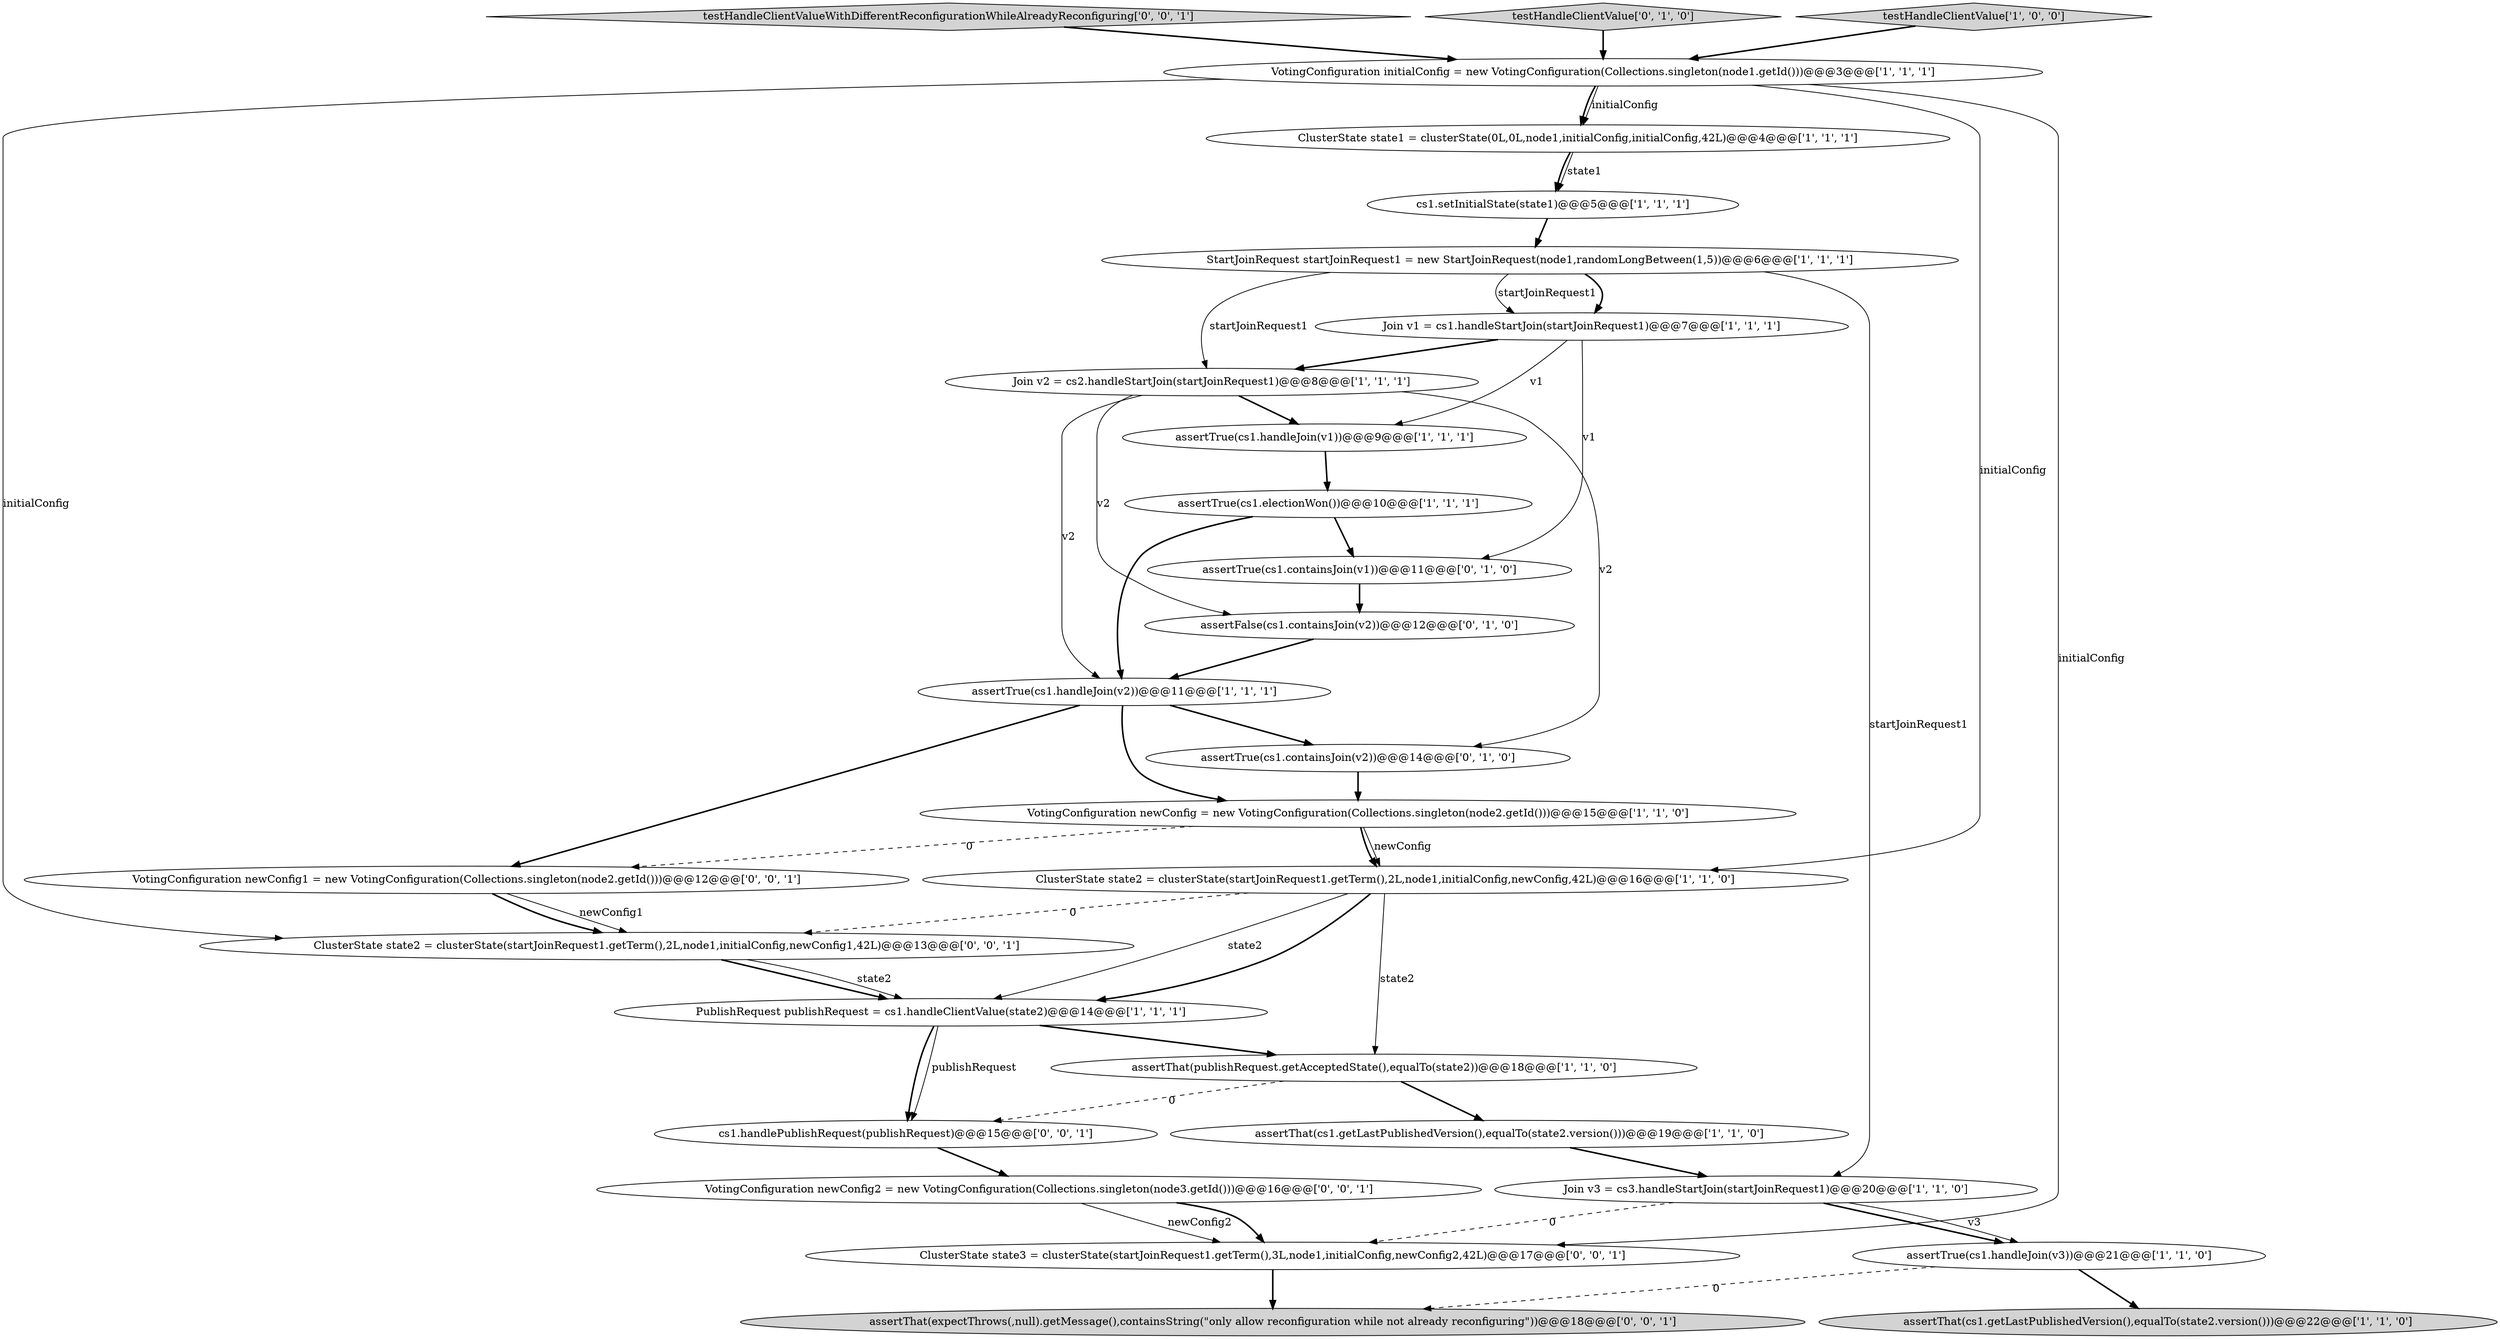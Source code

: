digraph {
0 [style = filled, label = "ClusterState state1 = clusterState(0L,0L,node1,initialConfig,initialConfig,42L)@@@4@@@['1', '1', '1']", fillcolor = white, shape = ellipse image = "AAA0AAABBB1BBB"];
21 [style = filled, label = "assertFalse(cs1.containsJoin(v2))@@@12@@@['0', '1', '0']", fillcolor = white, shape = ellipse image = "AAA1AAABBB2BBB"];
28 [style = filled, label = "VotingConfiguration newConfig2 = new VotingConfiguration(Collections.singleton(node3.getId()))@@@16@@@['0', '0', '1']", fillcolor = white, shape = ellipse image = "AAA0AAABBB3BBB"];
11 [style = filled, label = "cs1.setInitialState(state1)@@@5@@@['1', '1', '1']", fillcolor = white, shape = ellipse image = "AAA0AAABBB1BBB"];
3 [style = filled, label = "assertThat(publishRequest.getAcceptedState(),equalTo(state2))@@@18@@@['1', '1', '0']", fillcolor = white, shape = ellipse image = "AAA0AAABBB1BBB"];
23 [style = filled, label = "ClusterState state3 = clusterState(startJoinRequest1.getTerm(),3L,node1,initialConfig,newConfig2,42L)@@@17@@@['0', '0', '1']", fillcolor = white, shape = ellipse image = "AAA0AAABBB3BBB"];
8 [style = filled, label = "VotingConfiguration newConfig = new VotingConfiguration(Collections.singleton(node2.getId()))@@@15@@@['1', '1', '0']", fillcolor = white, shape = ellipse image = "AAA0AAABBB1BBB"];
16 [style = filled, label = "ClusterState state2 = clusterState(startJoinRequest1.getTerm(),2L,node1,initialConfig,newConfig,42L)@@@16@@@['1', '1', '0']", fillcolor = white, shape = ellipse image = "AAA0AAABBB1BBB"];
5 [style = filled, label = "Join v1 = cs1.handleStartJoin(startJoinRequest1)@@@7@@@['1', '1', '1']", fillcolor = white, shape = ellipse image = "AAA0AAABBB1BBB"];
1 [style = filled, label = "Join v3 = cs3.handleStartJoin(startJoinRequest1)@@@20@@@['1', '1', '0']", fillcolor = white, shape = ellipse image = "AAA0AAABBB1BBB"];
14 [style = filled, label = "StartJoinRequest startJoinRequest1 = new StartJoinRequest(node1,randomLongBetween(1,5))@@@6@@@['1', '1', '1']", fillcolor = white, shape = ellipse image = "AAA0AAABBB1BBB"];
7 [style = filled, label = "PublishRequest publishRequest = cs1.handleClientValue(state2)@@@14@@@['1', '1', '1']", fillcolor = white, shape = ellipse image = "AAA0AAABBB1BBB"];
18 [style = filled, label = "assertTrue(cs1.containsJoin(v1))@@@11@@@['0', '1', '0']", fillcolor = white, shape = ellipse image = "AAA1AAABBB2BBB"];
10 [style = filled, label = "assertTrue(cs1.handleJoin(v3))@@@21@@@['1', '1', '0']", fillcolor = white, shape = ellipse image = "AAA0AAABBB1BBB"];
4 [style = filled, label = "VotingConfiguration initialConfig = new VotingConfiguration(Collections.singleton(node1.getId()))@@@3@@@['1', '1', '1']", fillcolor = white, shape = ellipse image = "AAA0AAABBB1BBB"];
15 [style = filled, label = "Join v2 = cs2.handleStartJoin(startJoinRequest1)@@@8@@@['1', '1', '1']", fillcolor = white, shape = ellipse image = "AAA0AAABBB1BBB"];
27 [style = filled, label = "testHandleClientValueWithDifferentReconfigurationWhileAlreadyReconfiguring['0', '0', '1']", fillcolor = lightgray, shape = diamond image = "AAA0AAABBB3BBB"];
12 [style = filled, label = "assertThat(cs1.getLastPublishedVersion(),equalTo(state2.version()))@@@22@@@['1', '1', '0']", fillcolor = lightgray, shape = ellipse image = "AAA0AAABBB1BBB"];
25 [style = filled, label = "ClusterState state2 = clusterState(startJoinRequest1.getTerm(),2L,node1,initialConfig,newConfig1,42L)@@@13@@@['0', '0', '1']", fillcolor = white, shape = ellipse image = "AAA0AAABBB3BBB"];
24 [style = filled, label = "VotingConfiguration newConfig1 = new VotingConfiguration(Collections.singleton(node2.getId()))@@@12@@@['0', '0', '1']", fillcolor = white, shape = ellipse image = "AAA0AAABBB3BBB"];
26 [style = filled, label = "cs1.handlePublishRequest(publishRequest)@@@15@@@['0', '0', '1']", fillcolor = white, shape = ellipse image = "AAA0AAABBB3BBB"];
6 [style = filled, label = "assertTrue(cs1.electionWon())@@@10@@@['1', '1', '1']", fillcolor = white, shape = ellipse image = "AAA0AAABBB1BBB"];
20 [style = filled, label = "assertTrue(cs1.containsJoin(v2))@@@14@@@['0', '1', '0']", fillcolor = white, shape = ellipse image = "AAA1AAABBB2BBB"];
2 [style = filled, label = "assertThat(cs1.getLastPublishedVersion(),equalTo(state2.version()))@@@19@@@['1', '1', '0']", fillcolor = white, shape = ellipse image = "AAA0AAABBB1BBB"];
19 [style = filled, label = "testHandleClientValue['0', '1', '0']", fillcolor = lightgray, shape = diamond image = "AAA0AAABBB2BBB"];
9 [style = filled, label = "assertTrue(cs1.handleJoin(v2))@@@11@@@['1', '1', '1']", fillcolor = white, shape = ellipse image = "AAA0AAABBB1BBB"];
13 [style = filled, label = "assertTrue(cs1.handleJoin(v1))@@@9@@@['1', '1', '1']", fillcolor = white, shape = ellipse image = "AAA0AAABBB1BBB"];
22 [style = filled, label = "assertThat(expectThrows(,null).getMessage(),containsString(\"only allow reconfiguration while not already reconfiguring\"))@@@18@@@['0', '0', '1']", fillcolor = lightgray, shape = ellipse image = "AAA0AAABBB3BBB"];
17 [style = filled, label = "testHandleClientValue['1', '0', '0']", fillcolor = lightgray, shape = diamond image = "AAA0AAABBB1BBB"];
8->16 [style = bold, label=""];
14->5 [style = bold, label=""];
23->22 [style = bold, label=""];
1->23 [style = dashed, label="0"];
4->0 [style = solid, label="initialConfig"];
6->18 [style = bold, label=""];
16->25 [style = dashed, label="0"];
5->13 [style = solid, label="v1"];
1->10 [style = bold, label=""];
15->20 [style = solid, label="v2"];
3->2 [style = bold, label=""];
27->4 [style = bold, label=""];
7->26 [style = solid, label="publishRequest"];
0->11 [style = solid, label="state1"];
9->20 [style = bold, label=""];
25->7 [style = bold, label=""];
13->6 [style = bold, label=""];
14->1 [style = solid, label="startJoinRequest1"];
8->24 [style = dashed, label="0"];
28->23 [style = bold, label=""];
20->8 [style = bold, label=""];
7->26 [style = bold, label=""];
3->26 [style = dashed, label="0"];
15->9 [style = solid, label="v2"];
0->11 [style = bold, label=""];
11->14 [style = bold, label=""];
24->25 [style = solid, label="newConfig1"];
5->18 [style = solid, label="v1"];
4->16 [style = solid, label="initialConfig"];
25->7 [style = solid, label="state2"];
6->9 [style = bold, label=""];
7->3 [style = bold, label=""];
10->12 [style = bold, label=""];
8->16 [style = solid, label="newConfig"];
15->21 [style = solid, label="v2"];
17->4 [style = bold, label=""];
16->7 [style = solid, label="state2"];
9->24 [style = bold, label=""];
2->1 [style = bold, label=""];
15->13 [style = bold, label=""];
26->28 [style = bold, label=""];
19->4 [style = bold, label=""];
18->21 [style = bold, label=""];
16->7 [style = bold, label=""];
4->25 [style = solid, label="initialConfig"];
24->25 [style = bold, label=""];
21->9 [style = bold, label=""];
14->5 [style = solid, label="startJoinRequest1"];
28->23 [style = solid, label="newConfig2"];
14->15 [style = solid, label="startJoinRequest1"];
1->10 [style = solid, label="v3"];
9->8 [style = bold, label=""];
16->3 [style = solid, label="state2"];
10->22 [style = dashed, label="0"];
4->23 [style = solid, label="initialConfig"];
4->0 [style = bold, label=""];
5->15 [style = bold, label=""];
}
